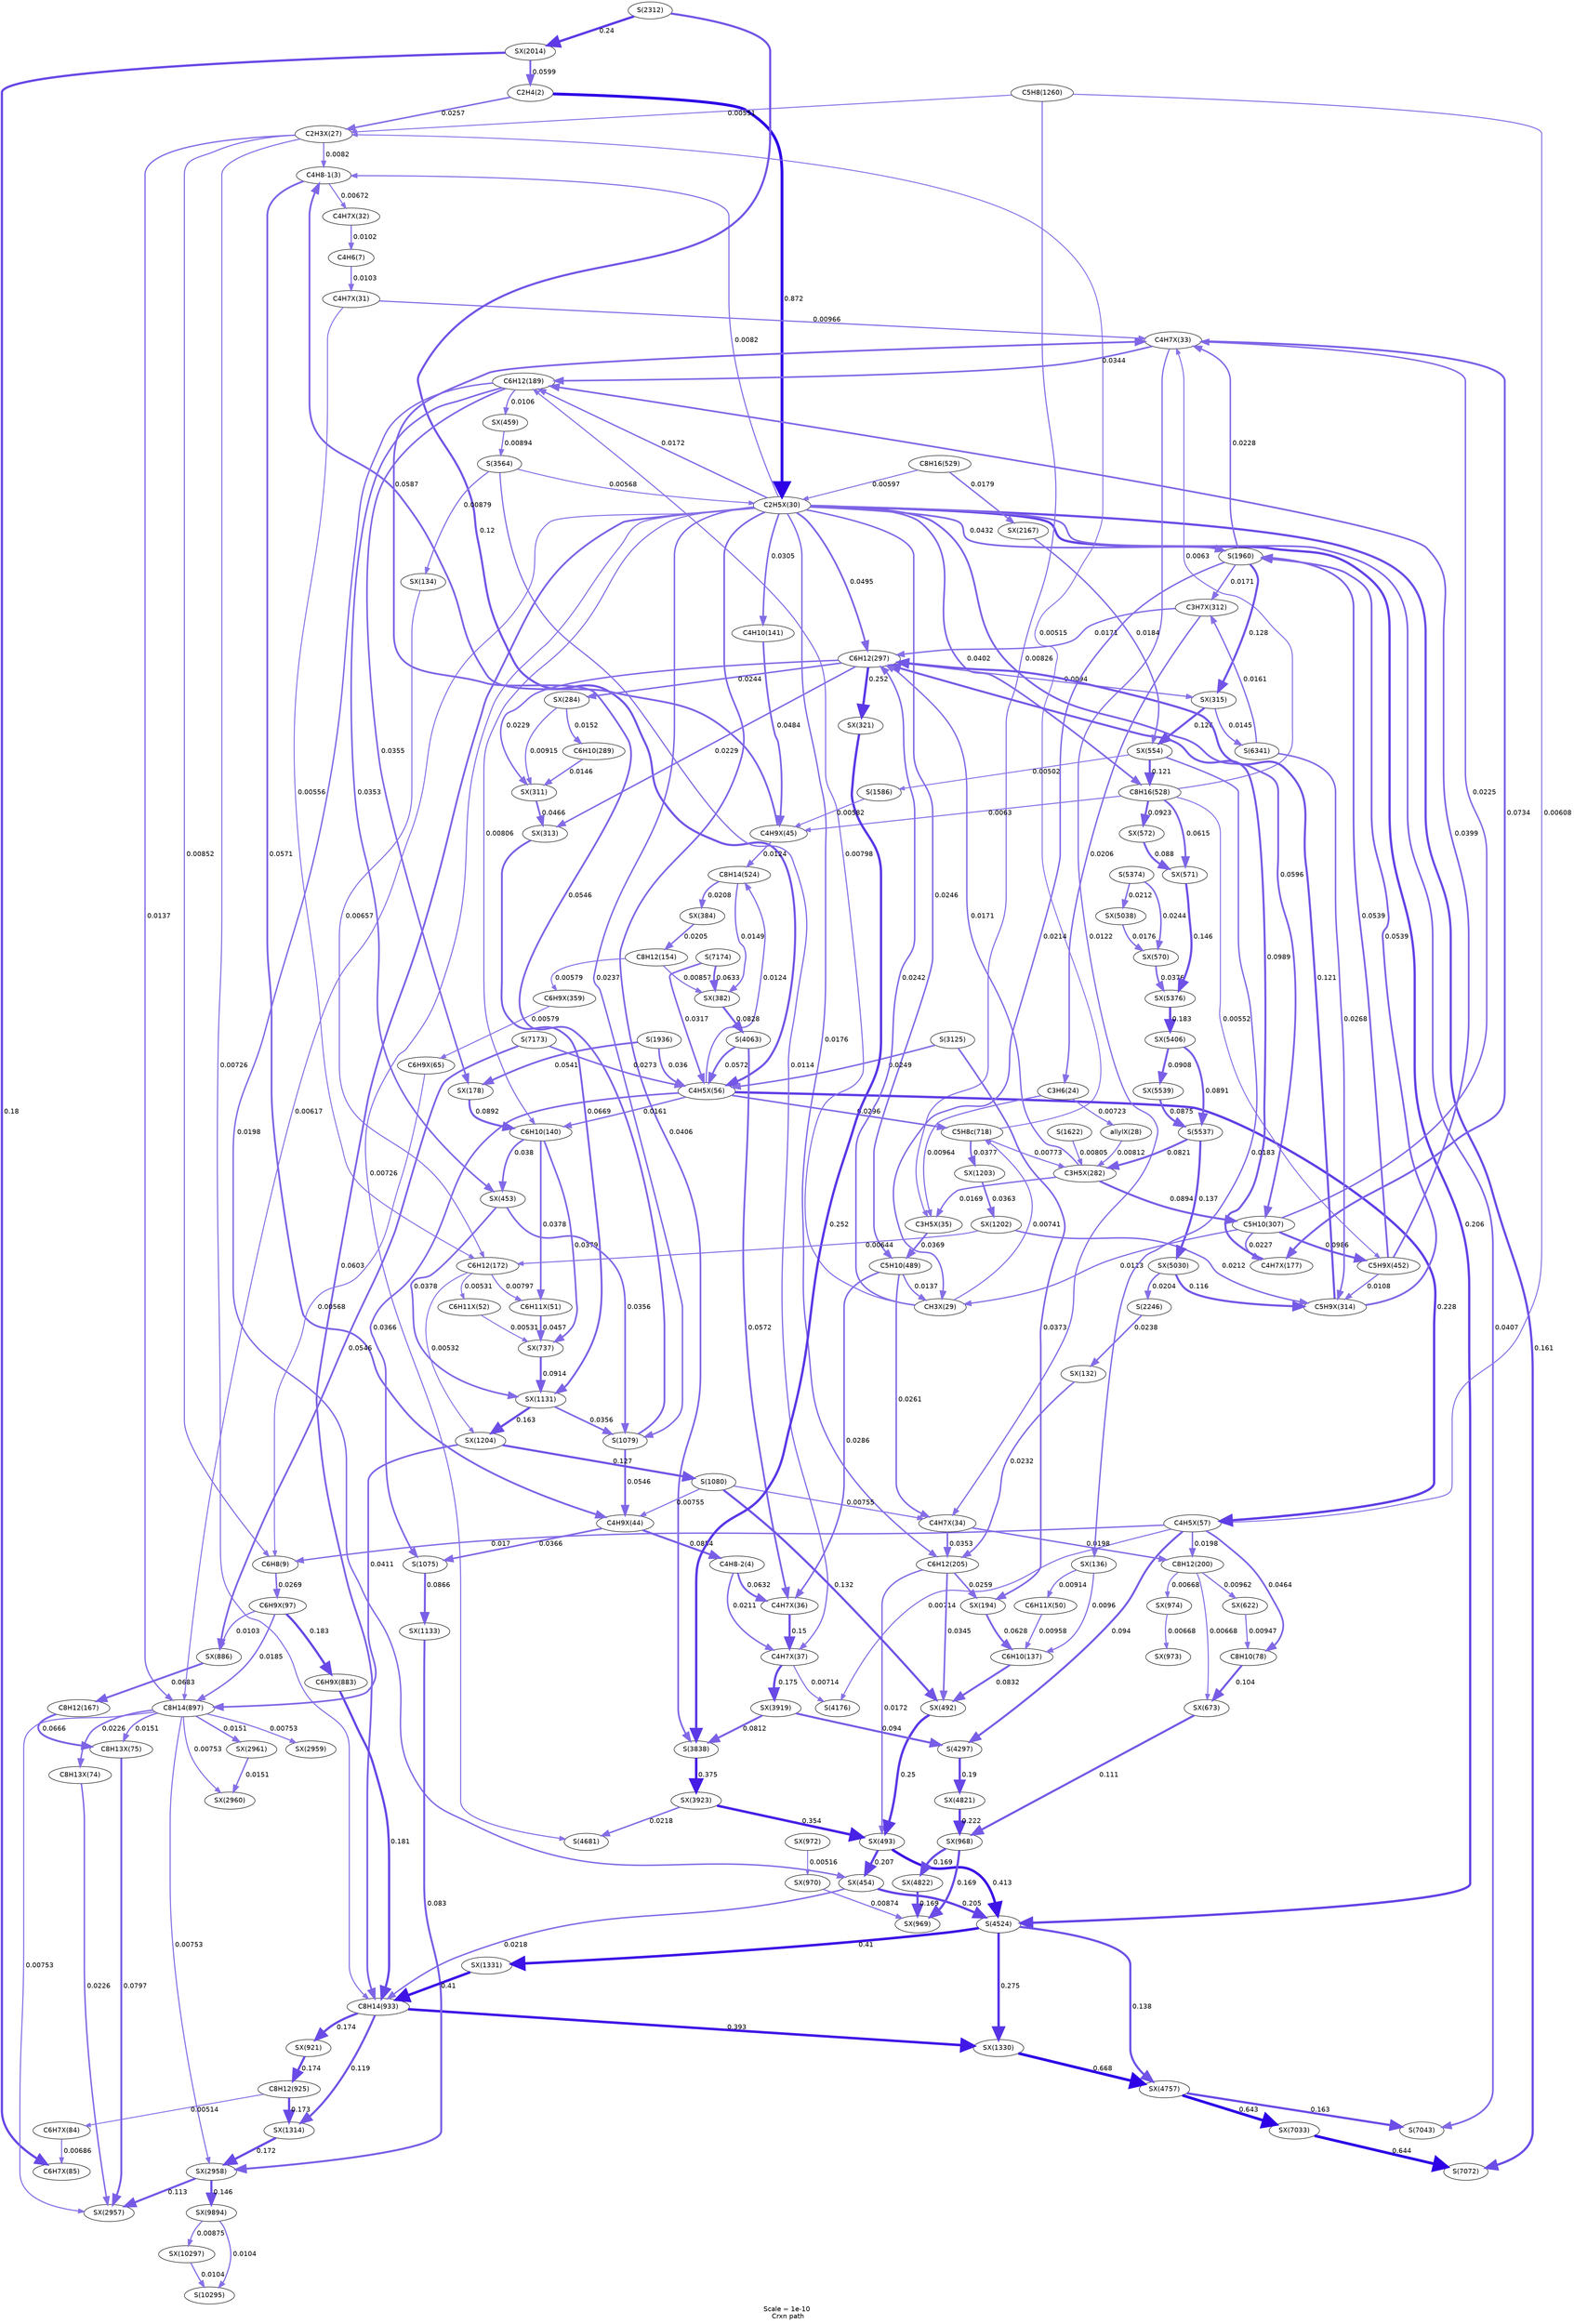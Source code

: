 digraph reaction_paths {
center=1;
s5 -> s65[fontname="Helvetica", style="setlinewidth(3.24)", arrowsize=1.62, color="0.7, 0.526, 0.9"
, label=" 0.0257"];
s5 -> s68[fontname="Helvetica", style="setlinewidth(5.9)", arrowsize=2.95, color="0.7, 1.37, 0.9"
, label=" 0.872"];
s151 -> s5[fontname="Helvetica", style="setlinewidth(3.88)", arrowsize=1.94, color="0.7, 0.56, 0.9"
, label=" 0.0599"];
s65 -> s9[fontname="Helvetica", style="setlinewidth(2.4)", arrowsize=1.2, color="0.7, 0.509, 0.9"
, label=" 0.00852"];
s65 -> s6[fontname="Helvetica", style="setlinewidth(2.37)", arrowsize=1.19, color="0.7, 0.508, 0.9"
, label=" 0.0082"];
s65 -> s35[fontname="Helvetica", style="setlinewidth(2.28)", arrowsize=1.14, color="0.7, 0.507, 0.9"
, label=" 0.00726"];
s39 -> s65[fontname="Helvetica", style="setlinewidth(2.07)", arrowsize=1.04, color="0.7, 0.506, 0.9"
, label=" 0.00551"];
s65 -> s33[fontname="Helvetica", style="setlinewidth(2.76)", arrowsize=1.38, color="0.7, 0.514, 0.9"
, label=" 0.0137"];
s31 -> s65[fontname="Helvetica", style="setlinewidth(2.02)", arrowsize=1.01, color="0.7, 0.505, 0.9"
, label=" 0.00515"];
s70 -> s8[fontname="Helvetica", style="setlinewidth(2.54)", arrowsize=1.27, color="0.7, 0.51, 0.9"
, label=" 0.0102"];
s8 -> s69[fontname="Helvetica", style="setlinewidth(2.55)", arrowsize=1.27, color="0.7, 0.51, 0.9"
, label=" 0.0103"];
s82 -> s9[fontname="Helvetica", style="setlinewidth(2.93)", arrowsize=1.46, color="0.7, 0.517, 0.9"
, label=" 0.017"];
s81 -> s82[fontname="Helvetica", style="setlinewidth(4.88)", arrowsize=2.44, color="0.7, 0.728, 0.9"
, label=" 0.228"];
s82 -> s11[fontname="Helvetica", style="setlinewidth(3.68)", arrowsize=1.84, color="0.7, 0.546, 0.9"
, label=" 0.0464"];
s82 -> s21[fontname="Helvetica", style="setlinewidth(3.04)", arrowsize=1.52, color="0.7, 0.52, 0.9"
, label=" 0.0198"];
s39 -> s82[fontname="Helvetica", style="setlinewidth(2.15)", arrowsize=1.07, color="0.7, 0.506, 0.9"
, label=" 0.00608"];
s82 -> s51[fontname="Helvetica", style="setlinewidth(4.21)", arrowsize=2.11, color="0.7, 0.594, 0.9"
, label=" 0.094"];
s82 -> s50[fontname="Helvetica", style="setlinewidth(2.27)", arrowsize=1.13, color="0.7, 0.507, 0.9"
, label=" 0.00714"];
s83 -> s9[fontname="Helvetica", style="setlinewidth(2.1)", arrowsize=1.05, color="0.7, 0.506, 0.9"
, label=" 0.00568"];
s9 -> s92[fontname="Helvetica", style="setlinewidth(3.27)", arrowsize=1.63, color="0.7, 0.527, 0.9"
, label=" 0.0269"];
s81 -> s28[fontname="Helvetica", style="setlinewidth(2.68)", arrowsize=1.34, color="0.7, 0.512, 0.9"
, label=" 0.0124"];
s81 -> s14[fontname="Helvetica", style="setlinewidth(2.88)", arrowsize=1.44, color="0.7, 0.516, 0.9"
, label=" 0.0161"];
s81 -> s36[fontname="Helvetica", style="setlinewidth(3.5)", arrowsize=1.75, color="0.7, 0.537, 0.9"
, label=" 0.0366"];
s42 -> s81[fontname="Helvetica", style="setlinewidth(3.49)", arrowsize=1.75, color="0.7, 0.536, 0.9"
, label=" 0.036"];
s45 -> s81[fontname="Helvetica", style="setlinewidth(4.4)", arrowsize=2.2, color="0.7, 0.62, 0.9"
, label=" 0.12"];
s46 -> s81[fontname="Helvetica", style="setlinewidth(3.21)", arrowsize=1.61, color="0.7, 0.525, 0.9"
, label=" 0.0249"];
s60 -> s81[fontname="Helvetica", style="setlinewidth(3.39)", arrowsize=1.7, color="0.7, 0.532, 0.9"
, label=" 0.0317"];
s49 -> s81[fontname="Helvetica", style="setlinewidth(3.84)", arrowsize=1.92, color="0.7, 0.557, 0.9"
, label=" 0.0572"];
s59 -> s81[fontname="Helvetica", style="setlinewidth(3.28)", arrowsize=1.64, color="0.7, 0.527, 0.9"
, label=" 0.0273"];
s81 -> s31[fontname="Helvetica", style="setlinewidth(3.34)", arrowsize=1.67, color="0.7, 0.53, 0.9"
, label=" 0.0296"];
s68 -> s6[fontname="Helvetica", style="setlinewidth(2.37)", arrowsize=1.19, color="0.7, 0.508, 0.9"
, label=" 0.0082"];
s6 -> s70[fontname="Helvetica", style="setlinewidth(2.22)", arrowsize=1.11, color="0.7, 0.507, 0.9"
, label=" 0.00672"];
s77 -> s6[fontname="Helvetica", style="setlinewidth(3.86)", arrowsize=1.93, color="0.7, 0.559, 0.9"
, label=" 0.0587"];
s6 -> s76[fontname="Helvetica", style="setlinewidth(3.84)", arrowsize=1.92, color="0.7, 0.557, 0.9"
, label=" 0.0571"];
s68 -> s25[fontname="Helvetica", style="setlinewidth(3.73)", arrowsize=1.87, color="0.7, 0.549, 0.9"
, label=" 0.0495"];
s68 -> s20[fontname="Helvetica", style="setlinewidth(2.93)", arrowsize=1.47, color="0.7, 0.517, 0.9"
, label=" 0.0172"];
s68 -> s22[fontname="Helvetica", style="setlinewidth(2.95)", arrowsize=1.48, color="0.7, 0.518, 0.9"
, label=" 0.0176"];
s68 -> s15[fontname="Helvetica", style="setlinewidth(3.37)", arrowsize=1.68, color="0.7, 0.531, 0.9"
, label=" 0.0305"];
s68 -> s14[fontname="Helvetica", style="setlinewidth(2.36)", arrowsize=1.18, color="0.7, 0.508, 0.9"
, label=" 0.00806"];
s68 -> s35[fontname="Helvetica", style="setlinewidth(3.88)", arrowsize=1.94, color="0.7, 0.56, 0.9"
, label=" 0.0603"];
s68 -> s26[fontname="Helvetica", style="setlinewidth(3.87)", arrowsize=1.94, color="0.7, 0.56, 0.9"
, label=" 0.0596"];
s68 -> s33[fontname="Helvetica", style="setlinewidth(2.16)", arrowsize=1.08, color="0.7, 0.506, 0.9"
, label=" 0.00617"];
s68 -> s37[fontname="Helvetica", style="setlinewidth(3.18)", arrowsize=1.59, color="0.7, 0.524, 0.9"
, label=" 0.0237"];
s47 -> s68[fontname="Helvetica", style="setlinewidth(2.1)", arrowsize=1.05, color="0.7, 0.506, 0.9"
, label=" 0.00568"];
s68 -> s48[fontname="Helvetica", style="setlinewidth(3.58)", arrowsize=1.79, color="0.7, 0.541, 0.9"
, label=" 0.0406"];
s68 -> s52[fontname="Helvetica", style="setlinewidth(4.81)", arrowsize=2.4, color="0.7, 0.706, 0.9"
, label=" 0.206"];
s68 -> s29[fontname="Helvetica", style="setlinewidth(3.57)", arrowsize=1.79, color="0.7, 0.54, 0.9"
, label=" 0.0402"];
s68 -> s58[fontname="Helvetica", style="setlinewidth(4.62)", arrowsize=2.31, color="0.7, 0.661, 0.9"
, label=" 0.161"];
s68 -> s57[fontname="Helvetica", style="setlinewidth(3.58)", arrowsize=1.79, color="0.7, 0.541, 0.9"
, label=" 0.0407"];
s68 -> s53[fontname="Helvetica", style="setlinewidth(2.28)", arrowsize=1.14, color="0.7, 0.507, 0.9"
, label=" 0.00726"];
s68 -> s27[fontname="Helvetica", style="setlinewidth(3.2)", arrowsize=1.6, color="0.7, 0.525, 0.9"
, label=" 0.0246"];
s68 -> s43[fontname="Helvetica", style="setlinewidth(3.63)", arrowsize=1.81, color="0.7, 0.543, 0.9"
, label=" 0.0432"];
s30 -> s68[fontname="Helvetica", style="setlinewidth(2.13)", arrowsize=1.07, color="0.7, 0.506, 0.9"
, label=" 0.00597"];
s69 -> s71[fontname="Helvetica", style="setlinewidth(2.5)", arrowsize=1.25, color="0.7, 0.51, 0.9"
, label=" 0.00966"];
s69 -> s19[fontname="Helvetica", style="setlinewidth(2.08)", arrowsize=1.04, color="0.7, 0.506, 0.9"
, label=" 0.00556"];
s71 -> s72[fontname="Helvetica", style="setlinewidth(2.68)", arrowsize=1.34, color="0.7, 0.512, 0.9"
, label=" 0.0122"];
s71 -> s98[fontname="Helvetica", style="setlinewidth(4.03)", arrowsize=2.01, color="0.7, 0.573, 0.9"
, label=" 0.0734"];
s71 -> s20[fontname="Helvetica", style="setlinewidth(3.46)", arrowsize=1.73, color="0.7, 0.534, 0.9"
, label=" 0.0344"];
s26 -> s71[fontname="Helvetica", style="setlinewidth(3.14)", arrowsize=1.57, color="0.7, 0.523, 0.9"
, label=" 0.0225"];
s37 -> s71[fontname="Helvetica", style="setlinewidth(3.8)", arrowsize=1.9, color="0.7, 0.555, 0.9"
, label=" 0.0546"];
s29 -> s71[fontname="Helvetica", style="setlinewidth(2.17)", arrowsize=1.09, color="0.7, 0.506, 0.9"
, label=" 0.0063"];
s43 -> s71[fontname="Helvetica", style="setlinewidth(3.14)", arrowsize=1.57, color="0.7, 0.523, 0.9"
, label=" 0.0228"];
s72 -> s22[fontname="Helvetica", style="setlinewidth(3.47)", arrowsize=1.74, color="0.7, 0.535, 0.9"
, label=" 0.0353"];
s72 -> s21[fontname="Helvetica", style="setlinewidth(3.04)", arrowsize=1.52, color="0.7, 0.52, 0.9"
, label=" 0.0198"];
s38 -> s72[fontname="Helvetica", style="setlinewidth(2.31)", arrowsize=1.16, color="0.7, 0.508, 0.9"
, label=" 0.00755"];
s27 -> s72[fontname="Helvetica", style="setlinewidth(3.25)", arrowsize=1.62, color="0.7, 0.526, 0.9"
, label=" 0.0261"];
s98 -> s25[fontname="Helvetica", style="setlinewidth(4.25)", arrowsize=2.13, color="0.7, 0.599, 0.9"
, label=" 0.0989"];
s26 -> s98[fontname="Helvetica", style="setlinewidth(3.14)", arrowsize=1.57, color="0.7, 0.523, 0.9"
, label=" 0.0227"];
s67 -> s25[fontname="Helvetica", style="setlinewidth(3.19)", arrowsize=1.6, color="0.7, 0.524, 0.9"
, label=" 0.0242"];
s101 -> s25[fontname="Helvetica", style="setlinewidth(2.93)", arrowsize=1.46, color="0.7, 0.517, 0.9"
, label=" 0.0171"];
s25 -> s105[fontname="Helvetica", style="setlinewidth(3.15)", arrowsize=1.57, color="0.7, 0.523, 0.9"
, label=" 0.0229"];
s25 -> s103[fontname="Helvetica", style="setlinewidth(3.15)", arrowsize=1.57, color="0.7, 0.523, 0.9"
, label=" 0.0229"];
s25 -> s108[fontname="Helvetica", style="setlinewidth(4.96)", arrowsize=2.48, color="0.7, 0.752, 0.9"
, label=" 0.252"];
s25 -> s102[fontname="Helvetica", style="setlinewidth(3.2)", arrowsize=1.6, color="0.7, 0.524, 0.9"
, label=" 0.0244"];
s25 -> s107[fontname="Helvetica", style="setlinewidth(2.48)", arrowsize=1.24, color="0.7, 0.509, 0.9"
, label=" 0.0094"];
s104 -> s25[fontname="Helvetica", style="setlinewidth(2.93)", arrowsize=1.46, color="0.7, 0.517, 0.9"
, label=" 0.0171"];
s106 -> s25[fontname="Helvetica", style="setlinewidth(4.41)", arrowsize=2.2, color="0.7, 0.621, 0.9"
, label=" 0.121"];
s112 -> s16[fontname="Helvetica", style="setlinewidth(3.07)", arrowsize=1.53, color="0.7, 0.521, 0.9"
, label=" 0.0205"];
s16 -> s111[fontname="Helvetica", style="setlinewidth(2.41)", arrowsize=1.2, color="0.7, 0.509, 0.9"
, label=" 0.00857"];
s16 -> s110[fontname="Helvetica", style="setlinewidth(2.11)", arrowsize=1.06, color="0.7, 0.506, 0.9"
, label=" 0.00579"];
s67 -> s20[fontname="Helvetica", style="setlinewidth(2.35)", arrowsize=1.18, color="0.7, 0.508, 0.9"
, label=" 0.00798"];
s20 -> s99[fontname="Helvetica", style="setlinewidth(3.48)", arrowsize=1.74, color="0.7, 0.536, 0.9"
, label=" 0.0355"];
s20 -> s114[fontname="Helvetica", style="setlinewidth(3.48)", arrowsize=1.74, color="0.7, 0.535, 0.9"
, label=" 0.0353"];
s20 -> s116[fontname="Helvetica", style="setlinewidth(2.57)", arrowsize=1.28, color="0.7, 0.511, 0.9"
, label=" 0.0106"];
s20 -> s115[fontname="Helvetica", style="setlinewidth(3.04)", arrowsize=1.52, color="0.7, 0.52, 0.9"
, label=" 0.0198"];
s113 -> s20[fontname="Helvetica", style="setlinewidth(3.57)", arrowsize=1.78, color="0.7, 0.54, 0.9"
, label=" 0.0399"];
s94 -> s22[fontname="Helvetica", style="setlinewidth(3.16)", arrowsize=1.58, color="0.7, 0.523, 0.9"
, label=" 0.0232"];
s22 -> s100[fontname="Helvetica", style="setlinewidth(3.24)", arrowsize=1.62, color="0.7, 0.526, 0.9"
, label=" 0.0259"];
s22 -> s118[fontname="Helvetica", style="setlinewidth(3.46)", arrowsize=1.73, color="0.7, 0.534, 0.9"
, label=" 0.0345"];
s22 -> s119[fontname="Helvetica", style="setlinewidth(2.93)", arrowsize=1.47, color="0.7, 0.517, 0.9"
, label=" 0.0172"];
s15 -> s77[fontname="Helvetica", style="setlinewidth(3.71)", arrowsize=1.86, color="0.7, 0.548, 0.9"
, label=" 0.0484"];
s77 -> s28[fontname="Helvetica", style="setlinewidth(2.68)", arrowsize=1.34, color="0.7, 0.512, 0.9"
, label=" 0.0124"];
s40 -> s77[fontname="Helvetica", style="setlinewidth(2.11)", arrowsize=1.06, color="0.7, 0.506, 0.9"
, label=" 0.00582"];
s29 -> s77[fontname="Helvetica", style="setlinewidth(2.17)", arrowsize=1.09, color="0.7, 0.506, 0.9"
, label=" 0.0063"];
s28 -> s112[fontname="Helvetica", style="setlinewidth(3.08)", arrowsize=1.54, color="0.7, 0.521, 0.9"
, label=" 0.0208"];
s28 -> s111[fontname="Helvetica", style="setlinewidth(2.83)", arrowsize=1.41, color="0.7, 0.515, 0.9"
, label=" 0.0149"];
s126 -> s11[fontname="Helvetica", style="setlinewidth(2.48)", arrowsize=1.24, color="0.7, 0.509, 0.9"
, label=" 0.00947"];
s11 -> s127[fontname="Helvetica", style="setlinewidth(4.29)", arrowsize=2.15, color="0.7, 0.604, 0.9"
, label=" 0.104"];
s99 -> s14[fontname="Helvetica", style="setlinewidth(4.18)", arrowsize=2.09, color="0.7, 0.589, 0.9"
, label=" 0.0892"];
s14 -> s114[fontname="Helvetica", style="setlinewidth(3.53)", arrowsize=1.77, color="0.7, 0.538, 0.9"
, label=" 0.038"];
s14 -> s128[fontname="Helvetica", style="setlinewidth(3.53)", arrowsize=1.76, color="0.7, 0.538, 0.9"
, label=" 0.0379"];
s14 -> s79[fontname="Helvetica", style="setlinewidth(3.53)", arrowsize=1.76, color="0.7, 0.538, 0.9"
, label=" 0.0378"];
s110 -> s83[fontname="Helvetica", style="setlinewidth(2.11)", arrowsize=1.06, color="0.7, 0.506, 0.9"
, label=" 0.00579"];
s92 -> s129[fontname="Helvetica", style="setlinewidth(4.72)", arrowsize=2.36, color="0.7, 0.683, 0.9"
, label=" 0.183"];
s92 -> s33[fontname="Helvetica", style="setlinewidth(2.99)", arrowsize=1.49, color="0.7, 0.519, 0.9"
, label=" 0.0185"];
s92 -> s130[fontname="Helvetica", style="setlinewidth(2.55)", arrowsize=1.27, color="0.7, 0.51, 0.9"
, label=" 0.0103"];
s129 -> s35[fontname="Helvetica", style="setlinewidth(4.71)", arrowsize=2.35, color="0.7, 0.681, 0.9"
, label=" 0.181"];
s21 -> s126[fontname="Helvetica", style="setlinewidth(2.49)", arrowsize=1.25, color="0.7, 0.51, 0.9"
, label=" 0.00962"];
s21 -> s127[fontname="Helvetica", style="setlinewidth(2.22)", arrowsize=1.11, color="0.7, 0.507, 0.9"
, label=" 0.00668"];
s21 -> s137[fontname="Helvetica", style="setlinewidth(2.22)", arrowsize=1.11, color="0.7, 0.507, 0.9"
, label=" 0.00668"];
s76 -> s7[fontname="Helvetica", style="setlinewidth(4.14)", arrowsize=2.07, color="0.7, 0.585, 0.9"
, label=" 0.0854"];
s76 -> s36[fontname="Helvetica", style="setlinewidth(3.5)", arrowsize=1.75, color="0.7, 0.537, 0.9"
, label=" 0.0366"];
s38 -> s76[fontname="Helvetica", style="setlinewidth(2.31)", arrowsize=1.16, color="0.7, 0.508, 0.9"
, label=" 0.00755"];
s37 -> s76[fontname="Helvetica", style="setlinewidth(3.8)", arrowsize=1.9, color="0.7, 0.555, 0.9"
, label=" 0.0546"];
s7 -> s74[fontname="Helvetica", style="setlinewidth(3.91)", arrowsize=1.96, color="0.7, 0.563, 0.9"
, label=" 0.0632"];
s7 -> s75[fontname="Helvetica", style="setlinewidth(3.09)", arrowsize=1.54, color="0.7, 0.521, 0.9"
, label=" 0.0211"];
s36 -> s140[fontname="Helvetica", style="setlinewidth(4.15)", arrowsize=2.08, color="0.7, 0.587, 0.9"
, label=" 0.0866"];
s19 -> s143[fontname="Helvetica", style="setlinewidth(2.05)", arrowsize=1.02, color="0.7, 0.505, 0.9"
, label=" 0.00532"];
s19 -> s80[fontname="Helvetica", style="setlinewidth(2.05)", arrowsize=1.02, color="0.7, 0.505, 0.9"
, label=" 0.00531"];
s19 -> s79[fontname="Helvetica", style="setlinewidth(2.35)", arrowsize=1.18, color="0.7, 0.508, 0.9"
, label=" 0.00797"];
s96 -> s19[fontname="Helvetica", style="setlinewidth(2.21)", arrowsize=1.1, color="0.7, 0.507, 0.9"
, label=" 0.00657"];
s141 -> s19[fontname="Helvetica", style="setlinewidth(2.19)", arrowsize=1.1, color="0.7, 0.506, 0.9"
, label=" 0.00644"];
s26 -> s67[fontname="Helvetica", style="setlinewidth(2.62)", arrowsize=1.31, color="0.7, 0.511, 0.9"
, label=" 0.0113"];
s27 -> s67[fontname="Helvetica", style="setlinewidth(2.76)", arrowsize=1.38, color="0.7, 0.514, 0.9"
, label=" 0.0137"];
s43 -> s67[fontname="Helvetica", style="setlinewidth(3.1)", arrowsize=1.55, color="0.7, 0.521, 0.9"
, label=" 0.0214"];
s67 -> s31[fontname="Helvetica", style="setlinewidth(2.3)", arrowsize=1.15, color="0.7, 0.507, 0.9"
, label=" 0.00741"];
s115 -> s35[fontname="Helvetica", style="setlinewidth(3.11)", arrowsize=1.56, color="0.7, 0.522, 0.9"
, label=" 0.0218"];
s147 -> s35[fontname="Helvetica", style="setlinewidth(5.33)", arrowsize=2.66, color="0.7, 0.91, 0.9"
, label=" 0.41"];
s35 -> s146[fontname="Helvetica", style="setlinewidth(5.3)", arrowsize=2.65, color="0.7, 0.893, 0.9"
, label=" 0.393"];
s35 -> s131[fontname="Helvetica", style="setlinewidth(4.68)", arrowsize=2.34, color="0.7, 0.674, 0.9"
, label=" 0.174"];
s35 -> s144[fontname="Helvetica", style="setlinewidth(4.39)", arrowsize=2.2, color="0.7, 0.619, 0.9"
, label=" 0.119"];
s10 -> s66[fontname="Helvetica", style="setlinewidth(2.28)", arrowsize=1.14, color="0.7, 0.507, 0.9"
, label=" 0.00723"];
s66 -> s101[fontname="Helvetica", style="setlinewidth(2.37)", arrowsize=1.18, color="0.7, 0.508, 0.9"
, label=" 0.00812"];
s10 -> s73[fontname="Helvetica", style="setlinewidth(2.5)", arrowsize=1.25, color="0.7, 0.51, 0.9"
, label=" 0.00964"];
s104 -> s10[fontname="Helvetica", style="setlinewidth(3.07)", arrowsize=1.53, color="0.7, 0.521, 0.9"
, label=" 0.0206"];
s101 -> s73[fontname="Helvetica", style="setlinewidth(2.92)", arrowsize=1.46, color="0.7, 0.517, 0.9"
, label=" 0.0169"];
s101 -> s26[fontname="Helvetica", style="setlinewidth(4.18)", arrowsize=2.09, color="0.7, 0.589, 0.9"
, label=" 0.0894"];
s41 -> s101[fontname="Helvetica", style="setlinewidth(2.36)", arrowsize=1.18, color="0.7, 0.508, 0.9"
, label=" 0.00805"];
s55 -> s101[fontname="Helvetica", style="setlinewidth(4.11)", arrowsize=2.06, color="0.7, 0.582, 0.9"
, label=" 0.0821"];
s31 -> s101[fontname="Helvetica", style="setlinewidth(2.33)", arrowsize=1.16, color="0.7, 0.508, 0.9"
, label=" 0.00773"];
s39 -> s73[fontname="Helvetica", style="setlinewidth(2.38)", arrowsize=1.19, color="0.7, 0.508, 0.9"
, label=" 0.00826"];
s73 -> s27[fontname="Helvetica", style="setlinewidth(3.51)", arrowsize=1.75, color="0.7, 0.537, 0.9"
, label=" 0.0369"];
s26 -> s113[fontname="Helvetica", style="setlinewidth(4.25)", arrowsize=2.13, color="0.7, 0.599, 0.9"
, label=" 0.0986"];
s42 -> s99[fontname="Helvetica", style="setlinewidth(3.8)", arrowsize=1.9, color="0.7, 0.554, 0.9"
, label=" 0.0541"];
s89 -> s90[fontname="Helvetica", style="setlinewidth(2.24)", arrowsize=1.12, color="0.7, 0.507, 0.9"
, label=" 0.00686"];
s151 -> s90[fontname="Helvetica", style="setlinewidth(4.7)", arrowsize=2.35, color="0.7, 0.68, 0.9"
, label=" 0.18"];
s34 -> s89[fontname="Helvetica", style="setlinewidth(2.02)", arrowsize=1.01, color="0.7, 0.505, 0.9"
, label=" 0.00514"];
s44 -> s94[fontname="Helvetica", style="setlinewidth(3.18)", arrowsize=1.59, color="0.7, 0.524, 0.9"
, label=" 0.0238"];
s45 -> s151[fontname="Helvetica", style="setlinewidth(4.92)", arrowsize=2.46, color="0.7, 0.74, 0.9"
, label=" 0.24"];
s114 -> s139[fontname="Helvetica", style="setlinewidth(3.53)", arrowsize=1.76, color="0.7, 0.538, 0.9"
, label=" 0.0378"];
s114 -> s37[fontname="Helvetica", style="setlinewidth(3.48)", arrowsize=1.74, color="0.7, 0.536, 0.9"
, label=" 0.0356"];
s139 -> s143[fontname="Helvetica", style="setlinewidth(4.63)", arrowsize=2.31, color="0.7, 0.663, 0.9"
, label=" 0.163"];
s128 -> s139[fontname="Helvetica", style="setlinewidth(4.19)", arrowsize=2.1, color="0.7, 0.591, 0.9"
, label=" 0.0914"];
s105 -> s139[fontname="Helvetica", style="setlinewidth(3.96)", arrowsize=1.98, color="0.7, 0.567, 0.9"
, label=" 0.0669"];
s139 -> s37[fontname="Helvetica", style="setlinewidth(3.48)", arrowsize=1.74, color="0.7, 0.536, 0.9"
, label=" 0.0356"];
s143 -> s33[fontname="Helvetica", style="setlinewidth(3.59)", arrowsize=1.8, color="0.7, 0.541, 0.9"
, label=" 0.0411"];
s143 -> s38[fontname="Helvetica", style="setlinewidth(4.44)", arrowsize=2.22, color="0.7, 0.627, 0.9"
, label=" 0.127"];
s80 -> s128[fontname="Helvetica", style="setlinewidth(2.05)", arrowsize=1.02, color="0.7, 0.505, 0.9"
, label=" 0.00531"];
s79 -> s128[fontname="Helvetica", style="setlinewidth(3.67)", arrowsize=1.84, color="0.7, 0.546, 0.9"
, label=" 0.0457"];
s103 -> s105[fontname="Helvetica", style="setlinewidth(3.69)", arrowsize=1.84, color="0.7, 0.547, 0.9"
, label=" 0.0466"];
s102 -> s103[fontname="Helvetica", style="setlinewidth(2.46)", arrowsize=1.23, color="0.7, 0.509, 0.9"
, label=" 0.00915"];
s24 -> s103[fontname="Helvetica", style="setlinewidth(2.81)", arrowsize=1.41, color="0.7, 0.515, 0.9"
, label=" 0.0146"];
s33 -> s157[fontname="Helvetica", style="setlinewidth(2.31)", arrowsize=1.15, color="0.7, 0.508, 0.9"
, label=" 0.00753"];
s33 -> s158[fontname="Helvetica", style="setlinewidth(2.31)", arrowsize=1.15, color="0.7, 0.508, 0.9"
, label=" 0.00753"];
s33 -> s159[fontname="Helvetica", style="setlinewidth(2.31)", arrowsize=1.15, color="0.7, 0.508, 0.9"
, label=" 0.00753"];
s33 -> s160[fontname="Helvetica", style="setlinewidth(2.83)", arrowsize=1.42, color="0.7, 0.515, 0.9"
, label=" 0.0151"];
s33 -> s156[fontname="Helvetica", style="setlinewidth(2.31)", arrowsize=1.15, color="0.7, 0.508, 0.9"
, label=" 0.00753"];
s33 -> s86[fontname="Helvetica", style="setlinewidth(2.83)", arrowsize=1.42, color="0.7, 0.515, 0.9"
, label=" 0.0151"];
s33 -> s85[fontname="Helvetica", style="setlinewidth(3.14)", arrowsize=1.57, color="0.7, 0.523, 0.9"
, label=" 0.0226"];
s38 -> s118[fontname="Helvetica", style="setlinewidth(4.47)", arrowsize=2.24, color="0.7, 0.632, 0.9"
, label=" 0.132"];
s46 -> s100[fontname="Helvetica", style="setlinewidth(3.52)", arrowsize=1.76, color="0.7, 0.537, 0.9"
, label=" 0.0373"];
s100 -> s13[fontname="Helvetica", style="setlinewidth(3.91)", arrowsize=1.96, color="0.7, 0.563, 0.9"
, label=" 0.0628"];
s13 -> s118[fontname="Helvetica", style="setlinewidth(4.12)", arrowsize=2.06, color="0.7, 0.583, 0.9"
, label=" 0.0832"];
s97 -> s13[fontname="Helvetica", style="setlinewidth(2.49)", arrowsize=1.25, color="0.7, 0.51, 0.9"
, label=" 0.0096"];
s78 -> s13[fontname="Helvetica", style="setlinewidth(2.49)", arrowsize=1.25, color="0.7, 0.51, 0.9"
, label=" 0.00958"];
s122 -> s40[fontname="Helvetica", style="setlinewidth(2)", arrowsize=1, color="0.7, 0.505, 0.9"
, label=" 0.00502"];
s116 -> s47[fontname="Helvetica", style="setlinewidth(2.44)", arrowsize=1.22, color="0.7, 0.509, 0.9"
, label=" 0.00894"];
s47 -> s75[fontname="Helvetica", style="setlinewidth(2.62)", arrowsize=1.31, color="0.7, 0.511, 0.9"
, label=" 0.0114"];
s47 -> s96[fontname="Helvetica", style="setlinewidth(2.43)", arrowsize=1.21, color="0.7, 0.509, 0.9"
, label=" 0.00879"];
s108 -> s48[fontname="Helvetica", style="setlinewidth(4.96)", arrowsize=2.48, color="0.7, 0.752, 0.9"
, label=" 0.252"];
s162 -> s48[fontname="Helvetica", style="setlinewidth(4.1)", arrowsize=2.05, color="0.7, 0.581, 0.9"
, label=" 0.0812"];
s48 -> s163[fontname="Helvetica", style="setlinewidth(5.26)", arrowsize=2.63, color="0.7, 0.875, 0.9"
, label=" 0.375"];
s74 -> s75[fontname="Helvetica", style="setlinewidth(4.57)", arrowsize=2.28, color="0.7, 0.65, 0.9"
, label=" 0.15"];
s49 -> s74[fontname="Helvetica", style="setlinewidth(3.84)", arrowsize=1.92, color="0.7, 0.557, 0.9"
, label=" 0.0572"];
s27 -> s74[fontname="Helvetica", style="setlinewidth(3.32)", arrowsize=1.66, color="0.7, 0.529, 0.9"
, label=" 0.0286"];
s75 -> s162[fontname="Helvetica", style="setlinewidth(4.68)", arrowsize=2.34, color="0.7, 0.675, 0.9"
, label=" 0.175"];
s75 -> s50[fontname="Helvetica", style="setlinewidth(2.27)", arrowsize=1.13, color="0.7, 0.507, 0.9"
, label=" 0.00714"];
s162 -> s51[fontname="Helvetica", style="setlinewidth(4.21)", arrowsize=2.11, color="0.7, 0.594, 0.9"
, label=" 0.094"];
s118 -> s119[fontname="Helvetica", style="setlinewidth(4.95)", arrowsize=2.48, color="0.7, 0.75, 0.9"
, label=" 0.25"];
s119 -> s115[fontname="Helvetica", style="setlinewidth(4.81)", arrowsize=2.41, color="0.7, 0.707, 0.9"
, label=" 0.207"];
s163 -> s119[fontname="Helvetica", style="setlinewidth(5.22)", arrowsize=2.61, color="0.7, 0.854, 0.9"
, label=" 0.354"];
s119 -> s52[fontname="Helvetica", style="setlinewidth(5.33)", arrowsize=2.67, color="0.7, 0.913, 0.9"
, label=" 0.413"];
s115 -> s52[fontname="Helvetica", style="setlinewidth(4.8)", arrowsize=2.4, color="0.7, 0.705, 0.9"
, label=" 0.205"];
s163 -> s53[fontname="Helvetica", style="setlinewidth(3.11)", arrowsize=1.56, color="0.7, 0.522, 0.9"
, label=" 0.0218"];
s52 -> s147[fontname="Helvetica", style="setlinewidth(5.33)", arrowsize=2.66, color="0.7, 0.91, 0.9"
, label=" 0.41"];
s52 -> s146[fontname="Helvetica", style="setlinewidth(5.03)", arrowsize=2.51, color="0.7, 0.775, 0.9"
, label=" 0.275"];
s52 -> s164[fontname="Helvetica", style="setlinewidth(4.5)", arrowsize=2.25, color="0.7, 0.638, 0.9"
, label=" 0.138"];
s127 -> s132[fontname="Helvetica", style="setlinewidth(4.34)", arrowsize=2.17, color="0.7, 0.611, 0.9"
, label=" 0.111"];
s132 -> s133[fontname="Helvetica", style="setlinewidth(4.66)", arrowsize=2.33, color="0.7, 0.669, 0.9"
, label=" 0.169"];
s132 -> s166[fontname="Helvetica", style="setlinewidth(4.66)", arrowsize=2.33, color="0.7, 0.669, 0.9"
, label=" 0.169"];
s165 -> s132[fontname="Helvetica", style="setlinewidth(4.87)", arrowsize=2.43, color="0.7, 0.722, 0.9"
, label=" 0.222"];
s134 -> s133[fontname="Helvetica", style="setlinewidth(2.42)", arrowsize=1.21, color="0.7, 0.509, 0.9"
, label=" 0.00874"];
s166 -> s133[fontname="Helvetica", style="setlinewidth(4.66)", arrowsize=2.33, color="0.7, 0.669, 0.9"
, label=" 0.169"];
s135 -> s134[fontname="Helvetica", style="setlinewidth(2.02)", arrowsize=1.01, color="0.7, 0.505, 0.9"
, label=" 0.00516"];
s137 -> s136[fontname="Helvetica", style="setlinewidth(2.22)", arrowsize=1.11, color="0.7, 0.507, 0.9"
, label=" 0.00668"];
s168 -> s44[fontname="Helvetica", style="setlinewidth(3.06)", arrowsize=1.53, color="0.7, 0.52, 0.9"
, label=" 0.0204"];
s123 -> s170[fontname="Helvetica", style="setlinewidth(3.52)", arrowsize=1.76, color="0.7, 0.538, 0.9"
, label=" 0.0376"];
s169 -> s123[fontname="Helvetica", style="setlinewidth(2.95)", arrowsize=1.48, color="0.7, 0.518, 0.9"
, label=" 0.0176"];
s54 -> s123[fontname="Helvetica", style="setlinewidth(3.2)", arrowsize=1.6, color="0.7, 0.524, 0.9"
, label=" 0.0244"];
s124 -> s170[fontname="Helvetica", style="setlinewidth(4.55)", arrowsize=2.27, color="0.7, 0.646, 0.9"
, label=" 0.146"];
s170 -> s171[fontname="Helvetica", style="setlinewidth(4.72)", arrowsize=2.36, color="0.7, 0.683, 0.9"
, label=" 0.183"];
s54 -> s169[fontname="Helvetica", style="setlinewidth(3.09)", arrowsize=1.55, color="0.7, 0.521, 0.9"
, label=" 0.0212"];
s125 -> s124[fontname="Helvetica", style="setlinewidth(4.16)", arrowsize=2.08, color="0.7, 0.588, 0.9"
, label=" 0.088"];
s29 -> s124[fontname="Helvetica", style="setlinewidth(3.89)", arrowsize=1.95, color="0.7, 0.562, 0.9"
, label=" 0.0615"];
s29 -> s125[fontname="Helvetica", style="setlinewidth(4.2)", arrowsize=2.1, color="0.7, 0.592, 0.9"
, label=" 0.0923"];
s171 -> s174[fontname="Helvetica", style="setlinewidth(4.19)", arrowsize=2.09, color="0.7, 0.591, 0.9"
, label=" 0.0908"];
s171 -> s55[fontname="Helvetica", style="setlinewidth(4.17)", arrowsize=2.09, color="0.7, 0.589, 0.9"
, label=" 0.0891"];
s174 -> s55[fontname="Helvetica", style="setlinewidth(4.16)", arrowsize=2.08, color="0.7, 0.587, 0.9"
, label=" 0.0875"];
s55 -> s168[fontname="Helvetica", style="setlinewidth(4.5)", arrowsize=2.25, color="0.7, 0.637, 0.9"
, label=" 0.137"];
s102 -> s24[fontname="Helvetica", style="setlinewidth(2.84)", arrowsize=1.42, color="0.7, 0.515, 0.9"
, label=" 0.0152"];
s107 -> s122[fontname="Helvetica", style="setlinewidth(4.43)", arrowsize=2.22, color="0.7, 0.626, 0.9"
, label=" 0.126"];
s107 -> s56[fontname="Helvetica", style="setlinewidth(2.81)", arrowsize=1.4, color="0.7, 0.515, 0.9"
, label=" 0.0145"];
s43 -> s107[fontname="Helvetica", style="setlinewidth(4.45)", arrowsize=2.22, color="0.7, 0.628, 0.9"
, label=" 0.128"];
s122 -> s97[fontname="Helvetica", style="setlinewidth(2.98)", arrowsize=1.49, color="0.7, 0.518, 0.9"
, label=" 0.0183"];
s153 -> s122[fontname="Helvetica", style="setlinewidth(2.98)", arrowsize=1.49, color="0.7, 0.518, 0.9"
, label=" 0.0184"];
s122 -> s29[fontname="Helvetica", style="setlinewidth(4.4)", arrowsize=2.2, color="0.7, 0.621, 0.9"
, label=" 0.121"];
s97 -> s78[fontname="Helvetica", style="setlinewidth(2.46)", arrowsize=1.23, color="0.7, 0.509, 0.9"
, label=" 0.00914"];
s30 -> s153[fontname="Helvetica", style="setlinewidth(2.96)", arrowsize=1.48, color="0.7, 0.518, 0.9"
, label=" 0.0179"];
s29 -> s113[fontname="Helvetica", style="setlinewidth(2.07)", arrowsize=1.04, color="0.7, 0.506, 0.9"
, label=" 0.00552"];
s56 -> s104[fontname="Helvetica", style="setlinewidth(2.88)", arrowsize=1.44, color="0.7, 0.516, 0.9"
, label=" 0.0161"];
s56 -> s106[fontname="Helvetica", style="setlinewidth(3.27)", arrowsize=1.63, color="0.7, 0.527, 0.9"
, label=" 0.0268"];
s146 -> s164[fontname="Helvetica", style="setlinewidth(5.7)", arrowsize=2.85, color="0.7, 1.17, 0.9"
, label=" 0.668"];
s164 -> s177[fontname="Helvetica", style="setlinewidth(5.67)", arrowsize=2.83, color="0.7, 1.14, 0.9"
, label=" 0.643"];
s164 -> s57[fontname="Helvetica", style="setlinewidth(4.63)", arrowsize=2.32, color="0.7, 0.663, 0.9"
, label=" 0.163"];
s177 -> s58[fontname="Helvetica", style="setlinewidth(5.67)", arrowsize=2.83, color="0.7, 1.14, 0.9"
, label=" 0.644"];
s60 -> s111[fontname="Helvetica", style="setlinewidth(3.92)", arrowsize=1.96, color="0.7, 0.563, 0.9"
, label=" 0.0633"];
s111 -> s49[fontname="Helvetica", style="setlinewidth(4.12)", arrowsize=2.06, color="0.7, 0.583, 0.9"
, label=" 0.0828"];
s43 -> s104[fontname="Helvetica", style="setlinewidth(2.93)", arrowsize=1.46, color="0.7, 0.517, 0.9"
, label=" 0.0171"];
s59 -> s130[fontname="Helvetica", style="setlinewidth(3.81)", arrowsize=1.9, color="0.7, 0.555, 0.9"
, label=" 0.0546"];
s130 -> s18[fontname="Helvetica", style="setlinewidth(3.97)", arrowsize=1.99, color="0.7, 0.568, 0.9"
, label=" 0.0683"];
s18 -> s86[fontname="Helvetica", style="setlinewidth(3.95)", arrowsize=1.98, color="0.7, 0.567, 0.9"
, label=" 0.0666"];
s113 -> s106[fontname="Helvetica", style="setlinewidth(2.58)", arrowsize=1.29, color="0.7, 0.511, 0.9"
, label=" 0.0108"];
s113 -> s43[fontname="Helvetica", style="setlinewidth(3.8)", arrowsize=1.9, color="0.7, 0.554, 0.9"
, label=" 0.0539"];
s141 -> s106[fontname="Helvetica", style="setlinewidth(3.09)", arrowsize=1.55, color="0.7, 0.521, 0.9"
, label=" 0.0212"];
s168 -> s106[fontname="Helvetica", style="setlinewidth(4.38)", arrowsize=2.19, color="0.7, 0.616, 0.9"
, label=" 0.116"];
s106 -> s43[fontname="Helvetica", style="setlinewidth(3.8)", arrowsize=1.9, color="0.7, 0.554, 0.9"
, label=" 0.0539"];
s142 -> s141[fontname="Helvetica", style="setlinewidth(3.5)", arrowsize=1.75, color="0.7, 0.536, 0.9"
, label=" 0.0363"];
s31 -> s142[fontname="Helvetica", style="setlinewidth(3.53)", arrowsize=1.76, color="0.7, 0.538, 0.9"
, label=" 0.0377"];
s131 -> s34[fontname="Helvetica", style="setlinewidth(4.68)", arrowsize=2.34, color="0.7, 0.674, 0.9"
, label=" 0.174"];
s34 -> s144[fontname="Helvetica", style="setlinewidth(4.68)", arrowsize=2.34, color="0.7, 0.673, 0.9"
, label=" 0.173"];
s51 -> s165[fontname="Helvetica", style="setlinewidth(4.75)", arrowsize=2.37, color="0.7, 0.69, 0.9"
, label=" 0.19"];
s144 -> s157[fontname="Helvetica", style="setlinewidth(4.67)", arrowsize=2.34, color="0.7, 0.672, 0.9"
, label=" 0.172"];
s140 -> s157[fontname="Helvetica", style="setlinewidth(4.12)", arrowsize=2.06, color="0.7, 0.583, 0.9"
, label=" 0.083"];
s157 -> s156[fontname="Helvetica", style="setlinewidth(4.35)", arrowsize=2.18, color="0.7, 0.613, 0.9"
, label=" 0.113"];
s157 -> s180[fontname="Helvetica", style="setlinewidth(4.55)", arrowsize=2.27, color="0.7, 0.646, 0.9"
, label=" 0.146"];
s160 -> s159[fontname="Helvetica", style="setlinewidth(2.83)", arrowsize=1.42, color="0.7, 0.515, 0.9"
, label=" 0.0151"];
s86 -> s156[fontname="Helvetica", style="setlinewidth(4.09)", arrowsize=2.05, color="0.7, 0.58, 0.9"
, label=" 0.0797"];
s85 -> s156[fontname="Helvetica", style="setlinewidth(3.14)", arrowsize=1.57, color="0.7, 0.523, 0.9"
, label=" 0.0226"];
s180 -> s183[fontname="Helvetica", style="setlinewidth(2.42)", arrowsize=1.21, color="0.7, 0.509, 0.9"
, label=" 0.00875"];
s180 -> s62[fontname="Helvetica", style="setlinewidth(2.56)", arrowsize=1.28, color="0.7, 0.51, 0.9"
, label=" 0.0104"];
s183 -> s62[fontname="Helvetica", style="setlinewidth(2.55)", arrowsize=1.28, color="0.7, 0.51, 0.9"
, label=" 0.0104"];
s5 [ fontname="Helvetica", label="C2H4(2)"];
s6 [ fontname="Helvetica", label="C4H8-1(3)"];
s7 [ fontname="Helvetica", label="C4H8-2(4)"];
s8 [ fontname="Helvetica", label="C4H6(7)"];
s9 [ fontname="Helvetica", label="C6H8(9)"];
s10 [ fontname="Helvetica", label="C3H6(24)"];
s11 [ fontname="Helvetica", label="C8H10(78)"];
s13 [ fontname="Helvetica", label="C6H10(137)"];
s14 [ fontname="Helvetica", label="C6H10(140)"];
s15 [ fontname="Helvetica", label="C4H10(141)"];
s16 [ fontname="Helvetica", label="C8H12(154)"];
s18 [ fontname="Helvetica", label="C8H12(167)"];
s19 [ fontname="Helvetica", label="C6H12(172)"];
s20 [ fontname="Helvetica", label="C6H12(189)"];
s21 [ fontname="Helvetica", label="C8H12(200)"];
s22 [ fontname="Helvetica", label="C6H12(205)"];
s24 [ fontname="Helvetica", label="C6H10(289)"];
s25 [ fontname="Helvetica", label="C6H12(297)"];
s26 [ fontname="Helvetica", label="C5H10(307)"];
s27 [ fontname="Helvetica", label="C5H10(489)"];
s28 [ fontname="Helvetica", label="C8H14(524)"];
s29 [ fontname="Helvetica", label="C8H16(528)"];
s30 [ fontname="Helvetica", label="C8H16(529)"];
s31 [ fontname="Helvetica", label="C5H8c(718)"];
s33 [ fontname="Helvetica", label="C8H14(897)"];
s34 [ fontname="Helvetica", label="C8H12(925)"];
s35 [ fontname="Helvetica", label="C8H14(933)"];
s36 [ fontname="Helvetica", label="S(1075)"];
s37 [ fontname="Helvetica", label="S(1079)"];
s38 [ fontname="Helvetica", label="S(1080)"];
s39 [ fontname="Helvetica", label="C5H8(1260)"];
s40 [ fontname="Helvetica", label="S(1586)"];
s41 [ fontname="Helvetica", label="S(1622)"];
s42 [ fontname="Helvetica", label="S(1936)"];
s43 [ fontname="Helvetica", label="S(1960)"];
s44 [ fontname="Helvetica", label="S(2246)"];
s45 [ fontname="Helvetica", label="S(2312)"];
s46 [ fontname="Helvetica", label="S(3125)"];
s47 [ fontname="Helvetica", label="S(3564)"];
s48 [ fontname="Helvetica", label="S(3838)"];
s49 [ fontname="Helvetica", label="S(4063)"];
s50 [ fontname="Helvetica", label="S(4176)"];
s51 [ fontname="Helvetica", label="S(4297)"];
s52 [ fontname="Helvetica", label="S(4524)"];
s53 [ fontname="Helvetica", label="S(4681)"];
s54 [ fontname="Helvetica", label="S(5374)"];
s55 [ fontname="Helvetica", label="S(5537)"];
s56 [ fontname="Helvetica", label="S(6341)"];
s57 [ fontname="Helvetica", label="S(7043)"];
s58 [ fontname="Helvetica", label="S(7072)"];
s59 [ fontname="Helvetica", label="S(7173)"];
s60 [ fontname="Helvetica", label="S(7174)"];
s62 [ fontname="Helvetica", label="S(10295)"];
s65 [ fontname="Helvetica", label="C2H3X(27)"];
s66 [ fontname="Helvetica", label="allylX(28)"];
s67 [ fontname="Helvetica", label="CH3X(29)"];
s68 [ fontname="Helvetica", label="C2H5X(30)"];
s69 [ fontname="Helvetica", label="C4H7X(31)"];
s70 [ fontname="Helvetica", label="C4H7X(32)"];
s71 [ fontname="Helvetica", label="C4H7X(33)"];
s72 [ fontname="Helvetica", label="C4H7X(34)"];
s73 [ fontname="Helvetica", label="C3H5X(35)"];
s74 [ fontname="Helvetica", label="C4H7X(36)"];
s75 [ fontname="Helvetica", label="C4H7X(37)"];
s76 [ fontname="Helvetica", label="C4H9X(44)"];
s77 [ fontname="Helvetica", label="C4H9X(45)"];
s78 [ fontname="Helvetica", label="C6H11X(50)"];
s79 [ fontname="Helvetica", label="C6H11X(51)"];
s80 [ fontname="Helvetica", label="C6H11X(52)"];
s81 [ fontname="Helvetica", label="C4H5X(56)"];
s82 [ fontname="Helvetica", label="C4H5X(57)"];
s83 [ fontname="Helvetica", label="C6H9X(65)"];
s85 [ fontname="Helvetica", label="C8H13X(74)"];
s86 [ fontname="Helvetica", label="C8H13X(75)"];
s89 [ fontname="Helvetica", label="C6H7X(84)"];
s90 [ fontname="Helvetica", label="C6H7X(85)"];
s92 [ fontname="Helvetica", label="C6H9X(97)"];
s94 [ fontname="Helvetica", label="SX(132)"];
s96 [ fontname="Helvetica", label="SX(134)"];
s97 [ fontname="Helvetica", label="SX(136)"];
s98 [ fontname="Helvetica", label="C4H7X(177)"];
s99 [ fontname="Helvetica", label="SX(178)"];
s100 [ fontname="Helvetica", label="SX(194)"];
s101 [ fontname="Helvetica", label="C3H5X(282)"];
s102 [ fontname="Helvetica", label="SX(284)"];
s103 [ fontname="Helvetica", label="SX(311)"];
s104 [ fontname="Helvetica", label="C3H7X(312)"];
s105 [ fontname="Helvetica", label="SX(313)"];
s106 [ fontname="Helvetica", label="C5H9X(314)"];
s107 [ fontname="Helvetica", label="SX(315)"];
s108 [ fontname="Helvetica", label="SX(321)"];
s110 [ fontname="Helvetica", label="C6H9X(359)"];
s111 [ fontname="Helvetica", label="SX(382)"];
s112 [ fontname="Helvetica", label="SX(384)"];
s113 [ fontname="Helvetica", label="C5H9X(452)"];
s114 [ fontname="Helvetica", label="SX(453)"];
s115 [ fontname="Helvetica", label="SX(454)"];
s116 [ fontname="Helvetica", label="SX(459)"];
s118 [ fontname="Helvetica", label="SX(492)"];
s119 [ fontname="Helvetica", label="SX(493)"];
s122 [ fontname="Helvetica", label="SX(554)"];
s123 [ fontname="Helvetica", label="SX(570)"];
s124 [ fontname="Helvetica", label="SX(571)"];
s125 [ fontname="Helvetica", label="SX(572)"];
s126 [ fontname="Helvetica", label="SX(622)"];
s127 [ fontname="Helvetica", label="SX(673)"];
s128 [ fontname="Helvetica", label="SX(737)"];
s129 [ fontname="Helvetica", label="C6H9X(883)"];
s130 [ fontname="Helvetica", label="SX(886)"];
s131 [ fontname="Helvetica", label="SX(921)"];
s132 [ fontname="Helvetica", label="SX(968)"];
s133 [ fontname="Helvetica", label="SX(969)"];
s134 [ fontname="Helvetica", label="SX(970)"];
s135 [ fontname="Helvetica", label="SX(972)"];
s136 [ fontname="Helvetica", label="SX(973)"];
s137 [ fontname="Helvetica", label="SX(974)"];
s139 [ fontname="Helvetica", label="SX(1131)"];
s140 [ fontname="Helvetica", label="SX(1133)"];
s141 [ fontname="Helvetica", label="SX(1202)"];
s142 [ fontname="Helvetica", label="SX(1203)"];
s143 [ fontname="Helvetica", label="SX(1204)"];
s144 [ fontname="Helvetica", label="SX(1314)"];
s146 [ fontname="Helvetica", label="SX(1330)"];
s147 [ fontname="Helvetica", label="SX(1331)"];
s151 [ fontname="Helvetica", label="SX(2014)"];
s153 [ fontname="Helvetica", label="SX(2167)"];
s156 [ fontname="Helvetica", label="SX(2957)"];
s157 [ fontname="Helvetica", label="SX(2958)"];
s158 [ fontname="Helvetica", label="SX(2959)"];
s159 [ fontname="Helvetica", label="SX(2960)"];
s160 [ fontname="Helvetica", label="SX(2961)"];
s162 [ fontname="Helvetica", label="SX(3919)"];
s163 [ fontname="Helvetica", label="SX(3923)"];
s164 [ fontname="Helvetica", label="SX(4757)"];
s165 [ fontname="Helvetica", label="SX(4821)"];
s166 [ fontname="Helvetica", label="SX(4822)"];
s168 [ fontname="Helvetica", label="SX(5030)"];
s169 [ fontname="Helvetica", label="SX(5038)"];
s170 [ fontname="Helvetica", label="SX(5376)"];
s171 [ fontname="Helvetica", label="SX(5406)"];
s174 [ fontname="Helvetica", label="SX(5539)"];
s177 [ fontname="Helvetica", label="SX(7033)"];
s180 [ fontname="Helvetica", label="SX(9894)"];
s183 [ fontname="Helvetica", label="SX(10297)"];
 label = "Scale = 1e-10\l Crxn path";
 fontname = "Helvetica";
}
